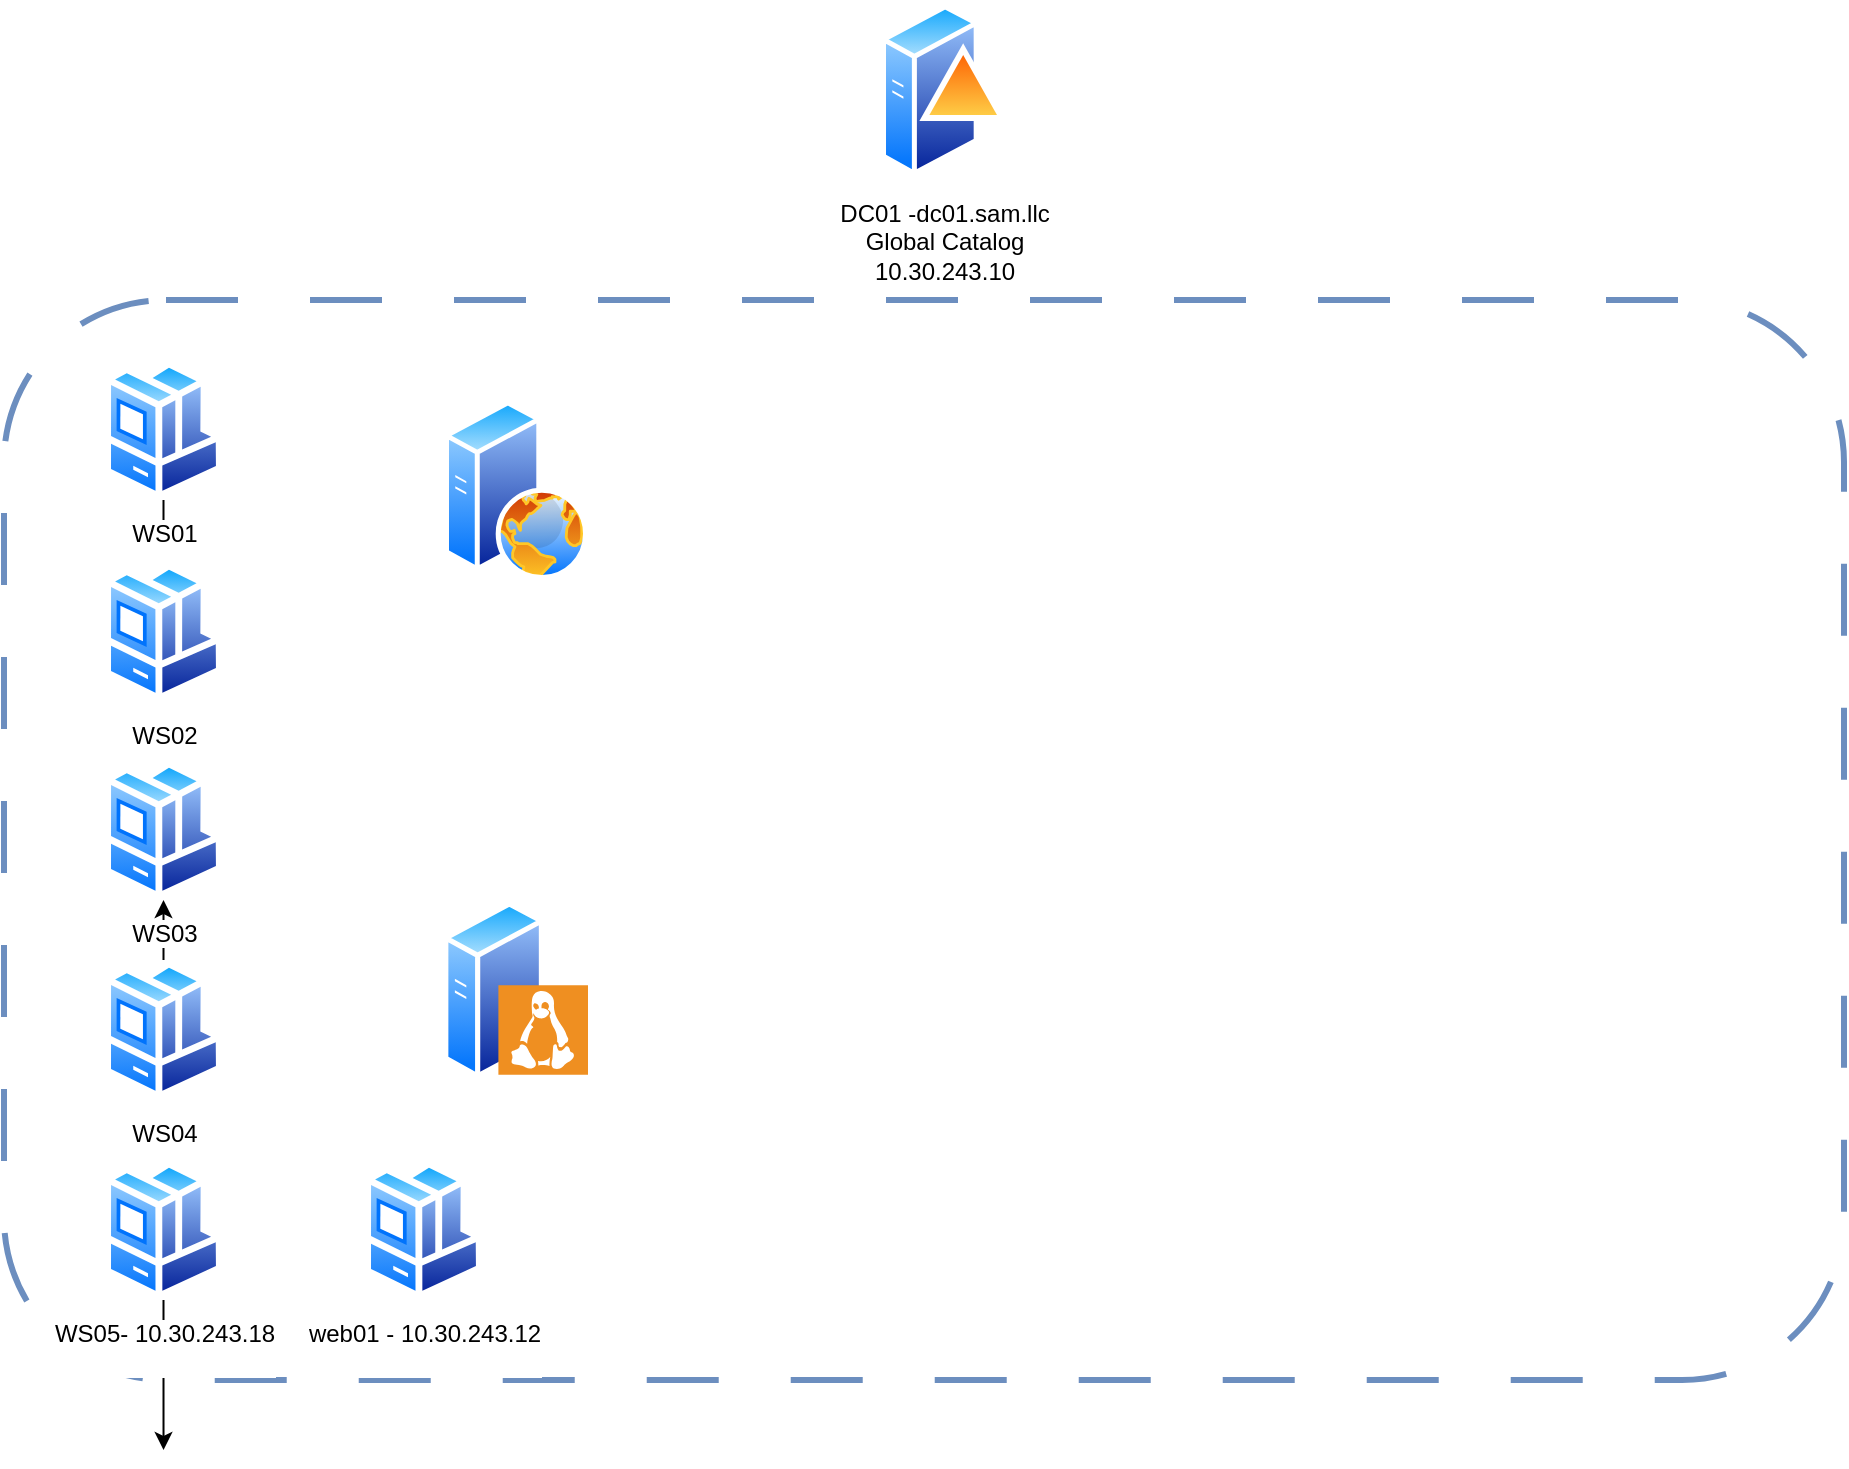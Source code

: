 <mxfile version="26.2.10">
  <diagram id="l8hXMBHkgcEJcSW0mbfh" name="Page-1">
    <mxGraphModel dx="776" dy="607" grid="1" gridSize="10" guides="1" tooltips="1" connect="1" arrows="1" fold="1" page="1" pageScale="1" pageWidth="1169" pageHeight="827" math="0" shadow="0">
      <root>
        <mxCell id="0" />
        <mxCell id="1" parent="0" />
        <mxCell id="07V0SJCuCP9WHB_aUPou-1" value="DC01 -dc01.sam.llc&lt;div&gt;Global Catalog&lt;/div&gt;&lt;div&gt;10.30.243.10&lt;/div&gt;" style="image;aspect=fixed;perimeter=ellipsePerimeter;html=1;align=center;shadow=0;dashed=0;spacingTop=3;image=img/lib/active_directory/domain_controller.svg;" parent="1" vertex="1">
          <mxGeometry x="568.5" y="40" width="63" height="90" as="geometry" />
        </mxCell>
        <mxCell id="Dyzul8AylmX92G376tSa-2" value="" style="rounded=1;whiteSpace=wrap;html=1;fillColor=none;strokeColor=#6c8ebf;dashed=1;dashPattern=12 12;strokeWidth=3;" parent="1" vertex="1">
          <mxGeometry x="130" y="190" width="920" height="540" as="geometry" />
        </mxCell>
        <mxCell id="Dyzul8AylmX92G376tSa-12" value="" style="edgeStyle=orthogonalEdgeStyle;rounded=0;orthogonalLoop=1;jettySize=auto;html=1;" edge="1" parent="1" source="Dyzul8AylmX92G376tSa-7" target="Dyzul8AylmX92G376tSa-10">
          <mxGeometry relative="1" as="geometry" />
        </mxCell>
        <mxCell id="Dyzul8AylmX92G376tSa-7" value="&lt;div&gt;WS01&lt;/div&gt;&lt;div&gt;&lt;br&gt;&lt;/div&gt;" style="image;aspect=fixed;perimeter=ellipsePerimeter;html=1;align=center;shadow=0;dashed=0;spacingTop=3;image=img/lib/active_directory/workstation_client.svg;" parent="1" vertex="1">
          <mxGeometry x="180" y="220" width="59.5" height="70" as="geometry" />
        </mxCell>
        <mxCell id="IJr9eDOKk7wek0ZHTbyA-3" value="" style="edgeStyle=orthogonalEdgeStyle;rounded=0;orthogonalLoop=1;jettySize=auto;html=1;" edge="1" parent="1" source="Dyzul8AylmX92G376tSa-8" target="Dyzul8AylmX92G376tSa-9">
          <mxGeometry relative="1" as="geometry" />
        </mxCell>
        <mxCell id="Dyzul8AylmX92G376tSa-8" value="WS04" style="image;aspect=fixed;perimeter=ellipsePerimeter;html=1;align=center;shadow=0;dashed=0;spacingTop=3;image=img/lib/active_directory/workstation_client.svg;" parent="1" vertex="1">
          <mxGeometry x="180" y="520" width="59.5" height="70" as="geometry" />
        </mxCell>
        <mxCell id="Dyzul8AylmX92G376tSa-9" value="WS03" style="image;aspect=fixed;perimeter=ellipsePerimeter;html=1;align=center;shadow=0;dashed=0;spacingTop=3;image=img/lib/active_directory/workstation_client.svg;" parent="1" vertex="1">
          <mxGeometry x="180" y="420" width="59.5" height="70" as="geometry" />
        </mxCell>
        <mxCell id="Dyzul8AylmX92G376tSa-10" value="WS02" style="image;aspect=fixed;perimeter=ellipsePerimeter;html=1;align=center;shadow=0;dashed=0;spacingTop=3;image=img/lib/active_directory/workstation_client.svg;" parent="1" vertex="1">
          <mxGeometry x="180" y="321" width="59.5" height="70" as="geometry" />
        </mxCell>
        <mxCell id="IJr9eDOKk7wek0ZHTbyA-2" value="" style="edgeStyle=orthogonalEdgeStyle;rounded=0;orthogonalLoop=1;jettySize=auto;html=1;" edge="1" parent="1" source="Dyzul8AylmX92G376tSa-11">
          <mxGeometry relative="1" as="geometry">
            <mxPoint x="209.765" y="765" as="targetPoint" />
          </mxGeometry>
        </mxCell>
        <mxCell id="Dyzul8AylmX92G376tSa-11" value="WS05- 10.30.243.18&lt;div&gt;&lt;br&gt;&lt;/div&gt;" style="image;aspect=fixed;perimeter=ellipsePerimeter;html=1;align=center;shadow=0;dashed=0;spacingTop=3;image=img/lib/active_directory/workstation_client.svg;" parent="1" vertex="1">
          <mxGeometry x="180" y="620" width="59.5" height="70" as="geometry" />
        </mxCell>
        <mxCell id="Dyzul8AylmX92G376tSa-13" value="" style="image;aspect=fixed;perimeter=ellipsePerimeter;html=1;align=center;shadow=0;dashed=0;spacingTop=3;image=img/lib/active_directory/web_server.svg;" vertex="1" parent="1">
          <mxGeometry x="350" y="240" width="72" height="90" as="geometry" />
        </mxCell>
        <mxCell id="Dyzul8AylmX92G376tSa-16" value="" style="image;aspect=fixed;perimeter=ellipsePerimeter;html=1;align=center;shadow=0;dashed=0;spacingTop=3;image=img/lib/active_directory/generic_server.svg;" vertex="1" parent="1">
          <mxGeometry x="349.6" y="490" width="50.4" height="90" as="geometry" />
        </mxCell>
        <mxCell id="Dyzul8AylmX92G376tSa-15" value="" style="shadow=0;dashed=0;html=1;strokeColor=none;fillColor=#EF8F21;labelPosition=center;verticalLabelPosition=bottom;verticalAlign=top;align=center;outlineConnect=0;shape=mxgraph.veeam.linux;" vertex="1" parent="1">
          <mxGeometry x="377.2" y="532.6" width="44.8" height="44.8" as="geometry" />
        </mxCell>
        <mxCell id="IJr9eDOKk7wek0ZHTbyA-4" value="web01 - 10.30.243.12&lt;div&gt;&lt;br&gt;&lt;/div&gt;" style="image;aspect=fixed;perimeter=ellipsePerimeter;html=1;align=center;shadow=0;dashed=0;spacingTop=3;image=img/lib/active_directory/workstation_client.svg;" vertex="1" parent="1">
          <mxGeometry x="310" y="620" width="59.5" height="70" as="geometry" />
        </mxCell>
      </root>
    </mxGraphModel>
  </diagram>
</mxfile>
